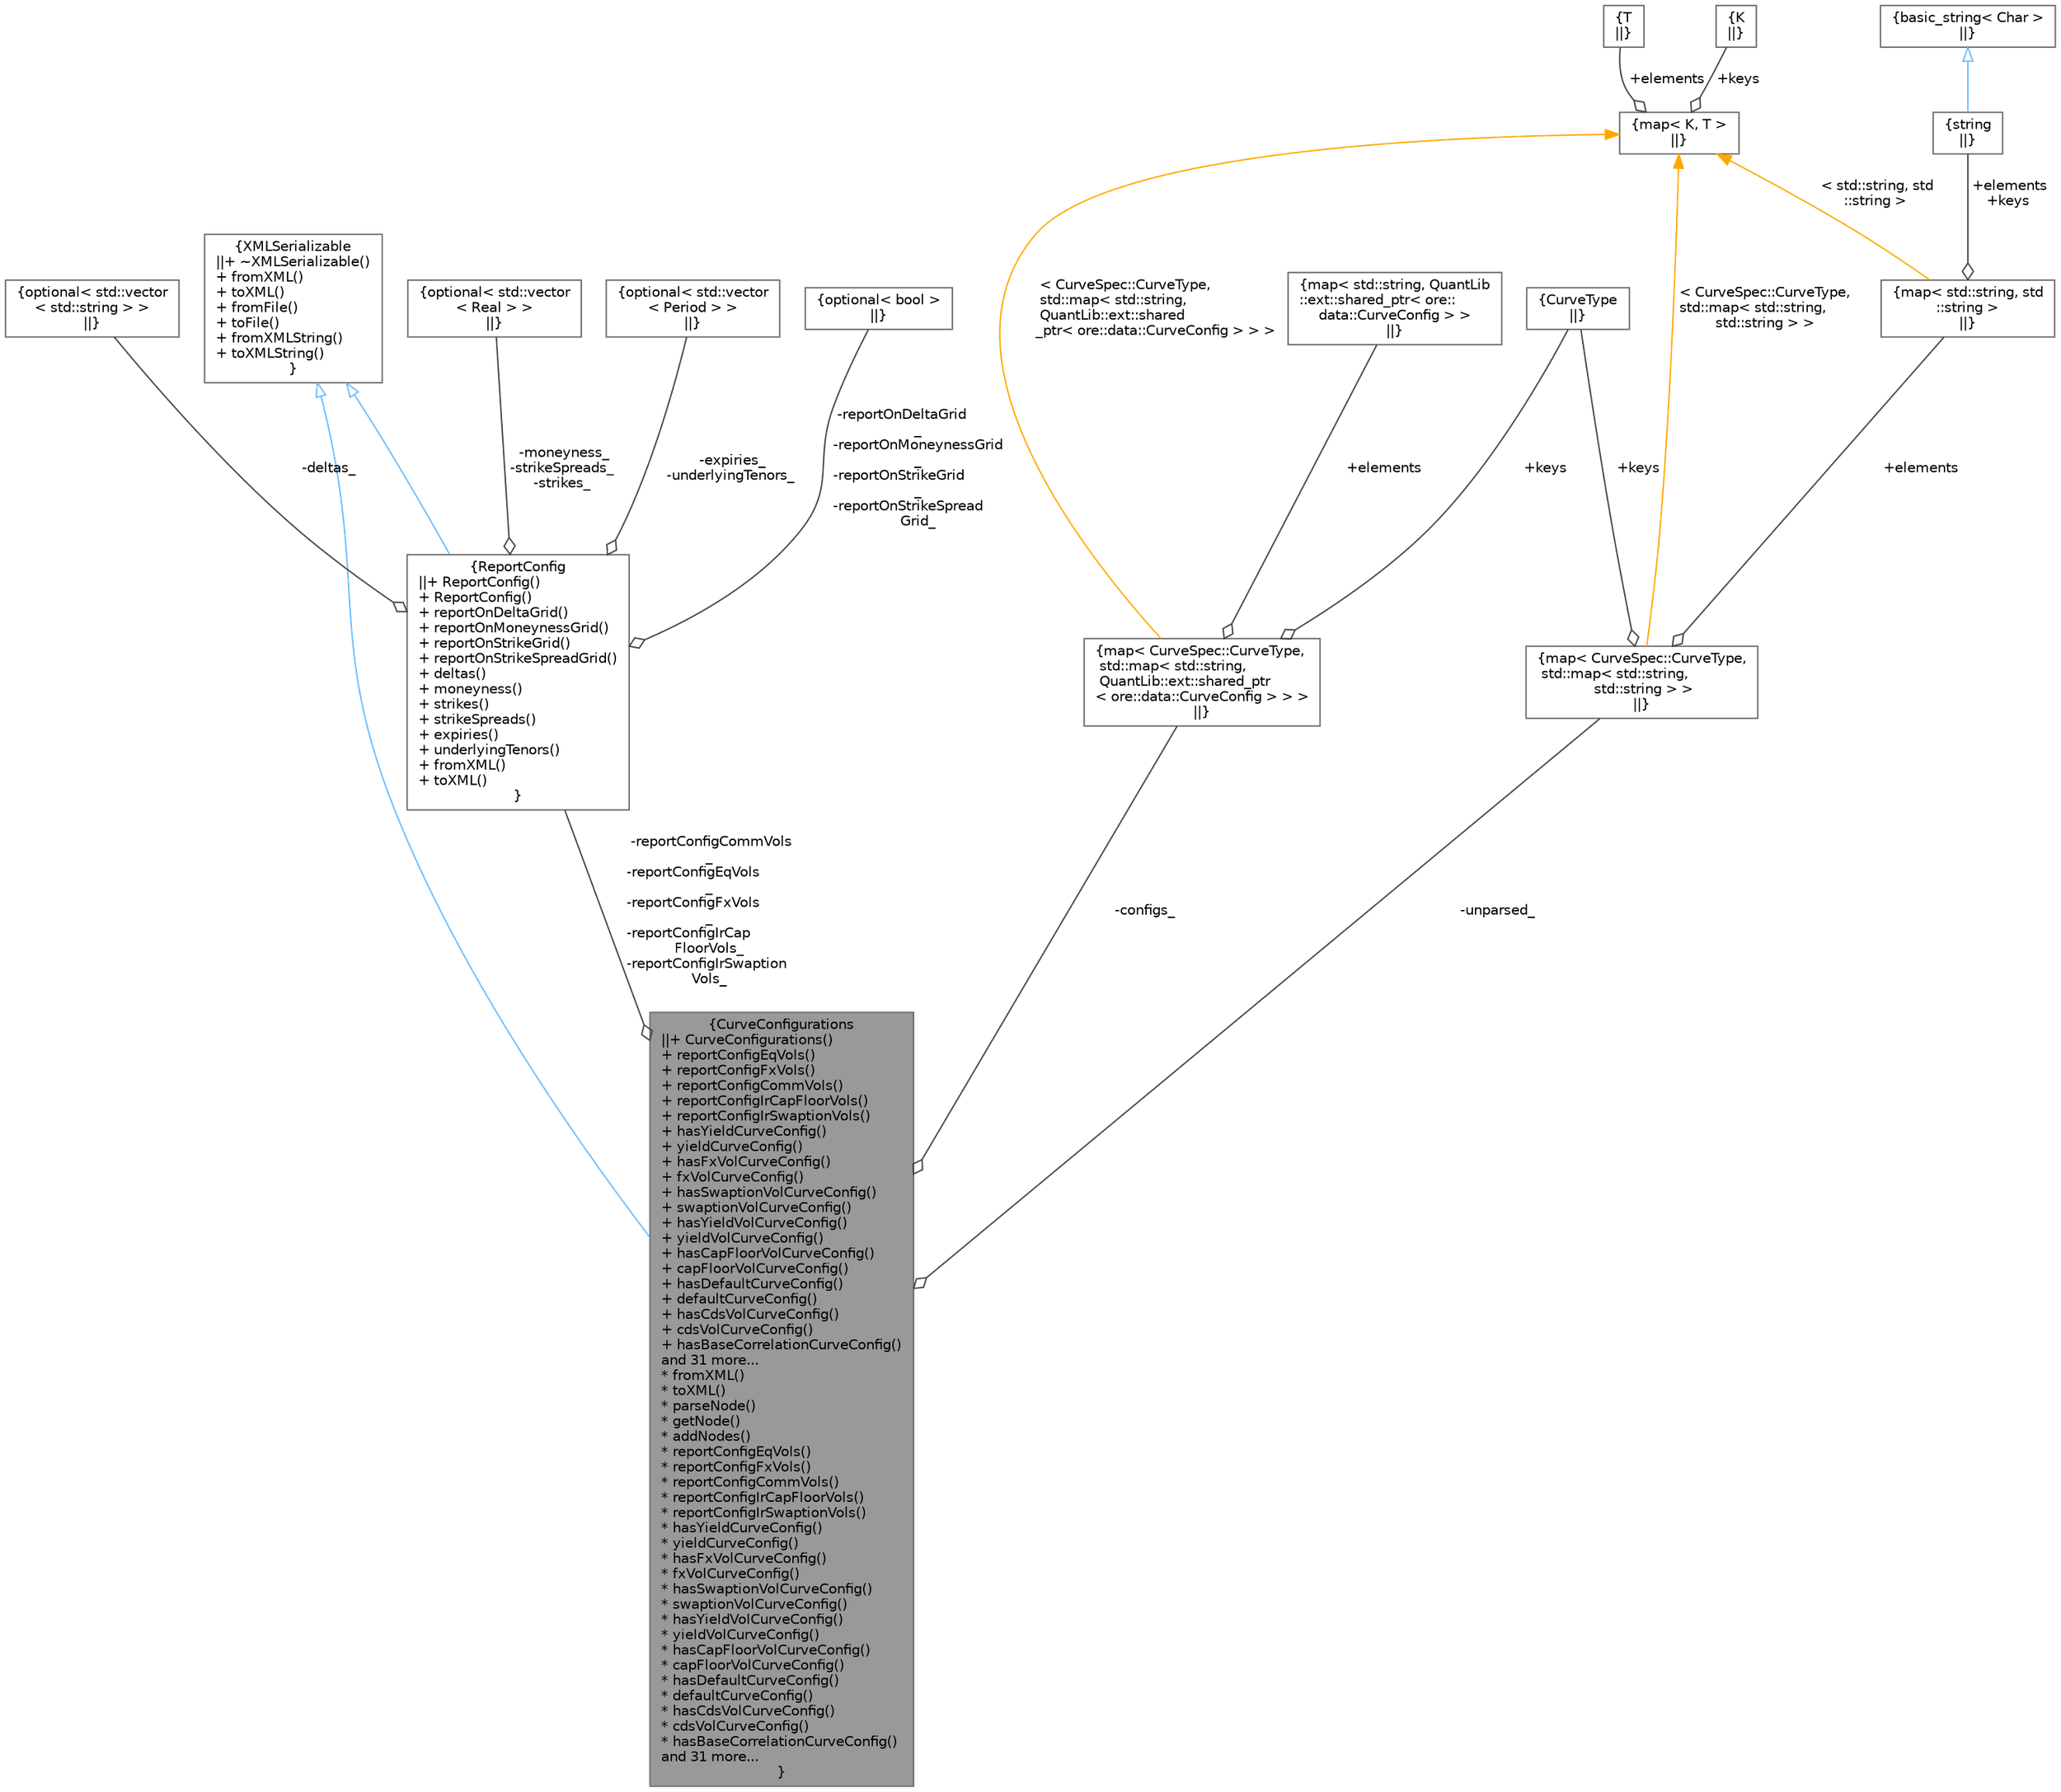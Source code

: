 digraph "CurveConfigurations"
{
 // INTERACTIVE_SVG=YES
 // LATEX_PDF_SIZE
  bgcolor="transparent";
  edge [fontname=Helvetica,fontsize=10,labelfontname=Helvetica,labelfontsize=10];
  node [fontname=Helvetica,fontsize=10,shape=box,height=0.2,width=0.4];
  Node1 [label="{CurveConfigurations\n||+ CurveConfigurations()\l+ reportConfigEqVols()\l+ reportConfigFxVols()\l+ reportConfigCommVols()\l+ reportConfigIrCapFloorVols()\l+ reportConfigIrSwaptionVols()\l+ hasYieldCurveConfig()\l+ yieldCurveConfig()\l+ hasFxVolCurveConfig()\l+ fxVolCurveConfig()\l+ hasSwaptionVolCurveConfig()\l+ swaptionVolCurveConfig()\l+ hasYieldVolCurveConfig()\l+ yieldVolCurveConfig()\l+ hasCapFloorVolCurveConfig()\l+ capFloorVolCurveConfig()\l+ hasDefaultCurveConfig()\l+ defaultCurveConfig()\l+ hasCdsVolCurveConfig()\l+ cdsVolCurveConfig()\l+ hasBaseCorrelationCurveConfig()\land 31 more...\l* fromXML()\l* toXML()\l* parseNode()\l* getNode()\l* addNodes()\l* reportConfigEqVols()\l* reportConfigFxVols()\l* reportConfigCommVols()\l* reportConfigIrCapFloorVols()\l* reportConfigIrSwaptionVols()\l* hasYieldCurveConfig()\l* yieldCurveConfig()\l* hasFxVolCurveConfig()\l* fxVolCurveConfig()\l* hasSwaptionVolCurveConfig()\l* swaptionVolCurveConfig()\l* hasYieldVolCurveConfig()\l* yieldVolCurveConfig()\l* hasCapFloorVolCurveConfig()\l* capFloorVolCurveConfig()\l* hasDefaultCurveConfig()\l* defaultCurveConfig()\l* hasCdsVolCurveConfig()\l* cdsVolCurveConfig()\l* hasBaseCorrelationCurveConfig()\land 31 more...\l}",height=0.2,width=0.4,color="gray40", fillcolor="grey60", style="filled", fontcolor="black",tooltip="Container class for all Curve Configurations."];
  Node2 -> Node1 [dir="back",color="steelblue1",style="solid",arrowtail="onormal"];
  Node2 [label="{XMLSerializable\n||+ ~XMLSerializable()\l+ fromXML()\l+ toXML()\l+ fromFile()\l+ toFile()\l+ fromXMLString()\l+ toXMLString()\l}",height=0.2,width=0.4,color="gray40", fillcolor="white", style="filled",URL="$classore_1_1data_1_1_x_m_l_serializable.html",tooltip="Base class for all serializable classes."];
  Node3 -> Node1 [color="grey25",style="solid",label=" -reportConfigCommVols\l_\n-reportConfigEqVols\l_\n-reportConfigFxVols\l_\n-reportConfigIrCap\lFloorVols_\n-reportConfigIrSwaption\lVols_" ,arrowhead="odiamond"];
  Node3 [label="{ReportConfig\n||+ ReportConfig()\l+ ReportConfig()\l+ reportOnDeltaGrid()\l+ reportOnMoneynessGrid()\l+ reportOnStrikeGrid()\l+ reportOnStrikeSpreadGrid()\l+ deltas()\l+ moneyness()\l+ strikes()\l+ strikeSpreads()\l+ expiries()\l+ underlyingTenors()\l+ fromXML()\l+ toXML()\l}",height=0.2,width=0.4,color="gray40", fillcolor="white", style="filled",URL="$classore_1_1data_1_1_report_config.html",tooltip=" "];
  Node2 -> Node3 [dir="back",color="steelblue1",style="solid",arrowtail="onormal"];
  Node4 -> Node3 [color="grey25",style="solid",label=" -reportOnDeltaGrid\l_\n-reportOnMoneynessGrid\l_\n-reportOnStrikeGrid\l_\n-reportOnStrikeSpread\lGrid_" ,arrowhead="odiamond"];
  Node4 [label="{optional\< bool \>\n||}",height=0.2,width=0.4,color="gray40", fillcolor="white", style="filled",tooltip=" "];
  Node5 -> Node3 [color="grey25",style="solid",label=" -deltas_" ,arrowhead="odiamond"];
  Node5 [label="{optional\< std::vector\l\< std::string \> \>\n||}",height=0.2,width=0.4,color="gray40", fillcolor="white", style="filled",tooltip=" "];
  Node6 -> Node3 [color="grey25",style="solid",label=" -moneyness_\n-strikeSpreads_\n-strikes_" ,arrowhead="odiamond"];
  Node6 [label="{optional\< std::vector\l\< Real \> \>\n||}",height=0.2,width=0.4,color="gray40", fillcolor="white", style="filled",tooltip=" "];
  Node7 -> Node3 [color="grey25",style="solid",label=" -expiries_\n-underlyingTenors_" ,arrowhead="odiamond"];
  Node7 [label="{optional\< std::vector\l\< Period \> \>\n||}",height=0.2,width=0.4,color="gray40", fillcolor="white", style="filled",tooltip=" "];
  Node8 -> Node1 [color="grey25",style="solid",label=" -configs_" ,arrowhead="odiamond"];
  Node8 [label="{map\< CurveSpec::CurveType,\l std::map\< std::string,\l QuantLib::ext::shared_ptr\l\< ore::data::CurveConfig \> \> \>\n||}",height=0.2,width=0.4,color="gray40", fillcolor="white", style="filled",tooltip=" "];
  Node9 -> Node8 [color="grey25",style="solid",label=" +keys" ,arrowhead="odiamond"];
  Node9 [label="{CurveType\n||}",height=0.2,width=0.4,color="gray40", fillcolor="white", style="filled",tooltip=" "];
  Node10 -> Node8 [color="grey25",style="solid",label=" +elements" ,arrowhead="odiamond"];
  Node10 [label="{map\< std::string, QuantLib\l::ext::shared_ptr\< ore::\ldata::CurveConfig \> \>\n||}",height=0.2,width=0.4,color="gray40", fillcolor="white", style="filled",tooltip=" "];
  Node11 -> Node8 [dir="back",color="orange",style="solid",label=" \< CurveSpec::CurveType,\l std::map\< std::string,\l QuantLib::ext::shared\l_ptr\< ore::data::CurveConfig \> \> \>" ];
  Node11 [label="{map\< K, T \>\n||}",height=0.2,width=0.4,color="gray40", fillcolor="white", style="filled",tooltip=" "];
  Node12 -> Node11 [color="grey25",style="solid",label=" +keys" ,arrowhead="odiamond"];
  Node12 [label="{K\n||}",height=0.2,width=0.4,color="gray40", fillcolor="white", style="filled",tooltip=" "];
  Node13 -> Node11 [color="grey25",style="solid",label=" +elements" ,arrowhead="odiamond"];
  Node13 [label="{T\n||}",height=0.2,width=0.4,color="gray40", fillcolor="white", style="filled",tooltip=" "];
  Node14 -> Node1 [color="grey25",style="solid",label=" -unparsed_" ,arrowhead="odiamond"];
  Node14 [label="{map\< CurveSpec::CurveType,\l std::map\< std::string,\l std::string \> \>\n||}",height=0.2,width=0.4,color="gray40", fillcolor="white", style="filled",tooltip=" "];
  Node9 -> Node14 [color="grey25",style="solid",label=" +keys" ,arrowhead="odiamond"];
  Node15 -> Node14 [color="grey25",style="solid",label=" +elements" ,arrowhead="odiamond"];
  Node15 [label="{map\< std::string, std\l::string \>\n||}",height=0.2,width=0.4,color="gray40", fillcolor="white", style="filled",tooltip=" "];
  Node16 -> Node15 [color="grey25",style="solid",label=" +elements\n+keys" ,arrowhead="odiamond"];
  Node16 [label="{string\n||}",height=0.2,width=0.4,color="gray40", fillcolor="white", style="filled",tooltip=" "];
  Node17 -> Node16 [dir="back",color="steelblue1",style="solid",arrowtail="onormal"];
  Node17 [label="{basic_string\< Char \>\n||}",height=0.2,width=0.4,color="gray40", fillcolor="white", style="filled",tooltip=" "];
  Node11 -> Node15 [dir="back",color="orange",style="solid",label=" \< std::string, std\l::string \>" ];
  Node11 -> Node14 [dir="back",color="orange",style="solid",label=" \< CurveSpec::CurveType,\l std::map\< std::string,\l std::string \> \>" ];
}

